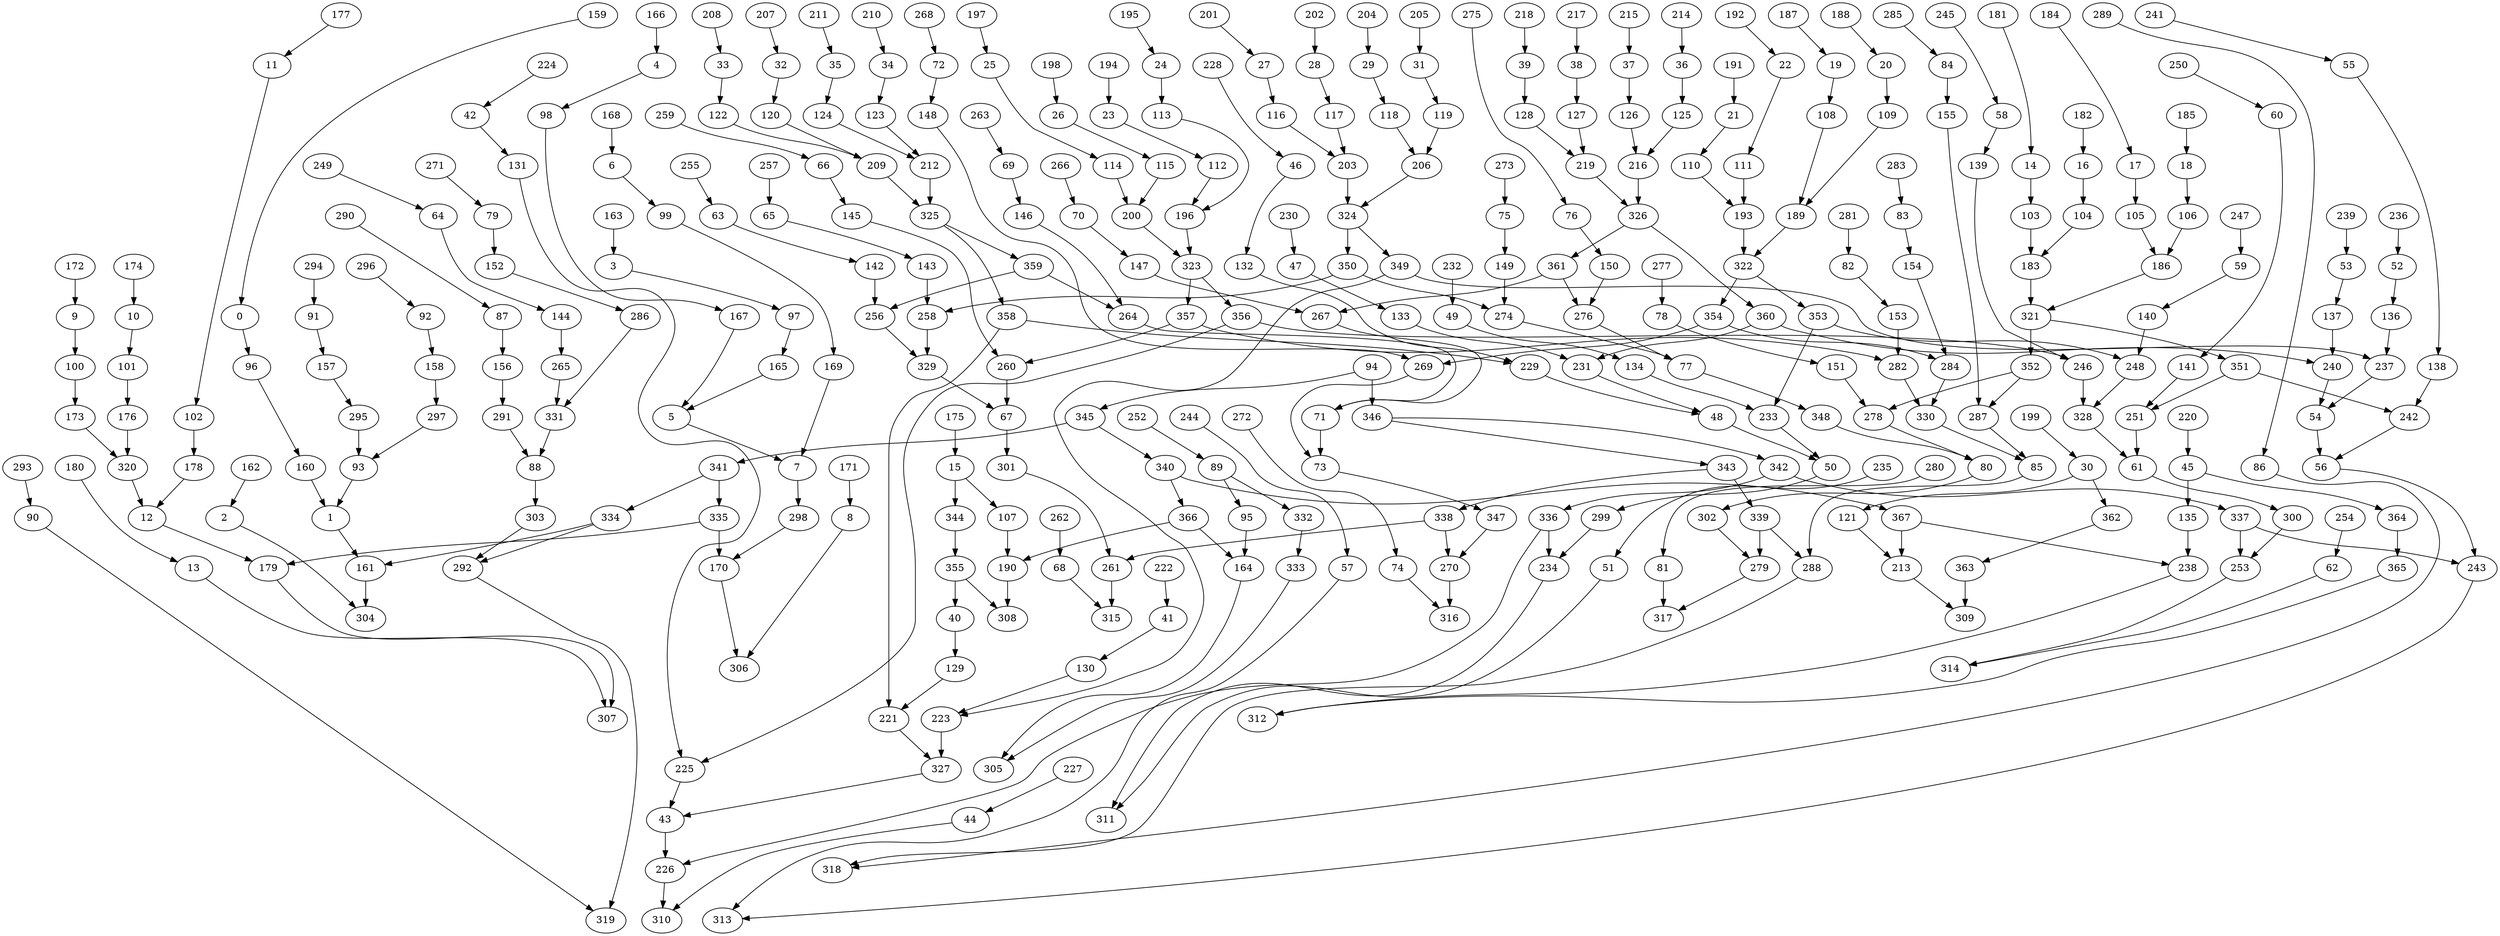digraph g {
0;
1;
2;
3;
4;
5;
6;
7;
8;
9;
10;
11;
12;
13;
14;
15;
16;
17;
18;
19;
20;
21;
22;
23;
24;
25;
26;
27;
28;
29;
30;
31;
32;
33;
34;
35;
36;
37;
38;
39;
40;
41;
42;
43;
44;
45;
46;
47;
48;
49;
50;
51;
52;
53;
54;
55;
56;
57;
58;
59;
60;
61;
62;
63;
64;
65;
66;
67;
68;
69;
70;
71;
72;
73;
74;
75;
76;
77;
78;
79;
80;
81;
82;
83;
84;
85;
86;
87;
88;
89;
90;
91;
92;
93;
94;
95;
96;
97;
98;
99;
100;
101;
102;
103;
104;
105;
106;
107;
108;
109;
110;
111;
112;
113;
114;
115;
116;
117;
118;
119;
120;
121;
122;
123;
124;
125;
126;
127;
128;
129;
130;
131;
132;
133;
134;
135;
136;
137;
138;
139;
140;
141;
142;
143;
144;
145;
146;
147;
148;
149;
150;
151;
152;
153;
154;
155;
156;
157;
158;
159;
160;
161;
162;
163;
164;
165;
166;
167;
168;
169;
170;
171;
172;
173;
174;
175;
176;
177;
178;
179;
180;
181;
182;
183;
184;
185;
186;
187;
188;
189;
190;
191;
192;
193;
194;
195;
196;
197;
198;
199;
200;
201;
202;
203;
204;
205;
206;
207;
208;
209;
210;
211;
212;
213;
214;
215;
216;
217;
218;
219;
220;
221;
222;
223;
224;
225;
226;
227;
228;
229;
230;
231;
232;
233;
234;
235;
236;
237;
238;
239;
240;
241;
242;
243;
244;
245;
246;
247;
248;
249;
250;
251;
252;
253;
254;
255;
256;
257;
258;
259;
260;
261;
262;
263;
264;
265;
266;
267;
268;
269;
270;
271;
272;
273;
274;
275;
276;
277;
278;
279;
280;
281;
282;
283;
284;
285;
286;
287;
288;
289;
290;
291;
292;
293;
294;
295;
296;
297;
298;
299;
300;
301;
302;
303;
304;
305;
306;
307;
308;
309;
310;
311;
312;
313;
314;
315;
316;
317;
318;
319;
320;
321;
322;
323;
324;
325;
326;
327;
328;
329;
330;
331;
332;
333;
334;
335;
336;
337;
338;
339;
340;
341;
342;
343;
344;
345;
346;
347;
348;
349;
350;
351;
352;
353;
354;
355;
356;
357;
358;
359;
360;
361;
362;
363;
364;
365;
366;
367;
0 -> 96 [weight=0];
1 -> 161 [weight=0];
2 -> 304 [weight=0];
3 -> 97 [weight=0];
4 -> 98 [weight=0];
5 -> 7 [weight=0];
6 -> 99 [weight=0];
7 -> 298 [weight=0];
8 -> 306 [weight=0];
9 -> 100 [weight=0];
10 -> 101 [weight=0];
11 -> 102 [weight=0];
12 -> 179 [weight=0];
13 -> 307 [weight=0];
14 -> 103 [weight=10];
15 -> 107 [weight=0];
15 -> 344 [weight=0];
16 -> 104 [weight=9];
17 -> 105 [weight=16];
18 -> 106 [weight=0];
19 -> 108 [weight=0];
20 -> 109 [weight=0];
21 -> 110 [weight=0];
22 -> 111 [weight=0];
23 -> 112 [weight=0];
24 -> 113 [weight=0];
25 -> 114 [weight=0];
26 -> 115 [weight=0];
27 -> 116 [weight=0];
28 -> 117 [weight=0];
29 -> 118 [weight=0];
30 -> 121 [weight=0];
30 -> 362 [weight=0];
31 -> 119 [weight=0];
32 -> 120 [weight=0];
33 -> 122 [weight=0];
34 -> 123 [weight=0];
35 -> 124 [weight=0];
36 -> 125 [weight=0];
37 -> 126 [weight=13];
38 -> 127 [weight=0];
39 -> 128 [weight=0];
40 -> 129 [weight=0];
41 -> 130 [weight=0];
42 -> 131 [weight=0];
43 -> 226 [weight=1];
44 -> 310 [weight=0];
45 -> 135 [weight=10];
45 -> 364 [weight=1];
46 -> 132 [weight=0];
47 -> 133 [weight=0];
48 -> 50 [weight=2];
49 -> 134 [weight=0];
50 -> 299 [weight=0];
51 -> 311 [weight=0];
52 -> 136 [weight=0];
53 -> 137 [weight=0];
54 -> 56 [weight=0];
55 -> 138 [weight=0];
56 -> 243 [weight=0];
57 -> 313 [weight=0];
58 -> 139 [weight=0];
59 -> 140 [weight=0];
60 -> 141 [weight=0];
61 -> 300 [weight=0];
62 -> 314 [weight=0];
63 -> 142 [weight=0];
64 -> 144 [weight=0];
65 -> 143 [weight=0];
66 -> 145 [weight=0];
67 -> 301 [weight=1];
68 -> 315 [weight=0];
69 -> 146 [weight=0];
70 -> 147 [weight=0];
71 -> 73 [weight=2];
72 -> 148 [weight=0];
73 -> 347 [weight=0];
74 -> 316 [weight=10];
75 -> 149 [weight=3];
76 -> 150 [weight=0];
77 -> 348 [weight=1];
78 -> 151 [weight=0];
79 -> 152 [weight=0];
80 -> 302 [weight=0];
81 -> 317 [weight=13];
82 -> 153 [weight=0];
83 -> 154 [weight=0];
84 -> 155 [weight=0];
85 -> 288 [weight=0];
86 -> 318 [weight=0];
87 -> 156 [weight=8];
88 -> 303 [weight=9];
89 -> 95 [weight=0];
89 -> 332 [weight=0];
90 -> 319 [weight=0];
91 -> 157 [weight=0];
92 -> 158 [weight=0];
93 -> 1 [weight=0];
94 -> 345 [weight=1];
94 -> 346 [weight=13];
95 -> 164 [weight=0];
96 -> 160 [weight=0];
97 -> 165 [weight=0];
98 -> 167 [weight=0];
99 -> 169 [weight=0];
100 -> 173 [weight=4];
101 -> 176 [weight=0];
102 -> 178 [weight=9];
103 -> 183 [weight=16];
104 -> 183 [weight=15];
105 -> 186 [weight=9];
106 -> 186 [weight=9];
107 -> 190 [weight=12];
108 -> 189 [weight=0];
109 -> 189 [weight=0];
110 -> 193 [weight=2];
111 -> 193 [weight=15];
112 -> 196 [weight=0];
113 -> 196 [weight=0];
114 -> 200 [weight=0];
115 -> 200 [weight=0];
116 -> 203 [weight=0];
117 -> 203 [weight=0];
118 -> 206 [weight=0];
119 -> 206 [weight=0];
120 -> 209 [weight=0];
121 -> 213 [weight=0];
122 -> 209 [weight=0];
123 -> 212 [weight=0];
124 -> 212 [weight=0];
125 -> 216 [weight=0];
126 -> 216 [weight=0];
127 -> 219 [weight=0];
128 -> 219 [weight=0];
129 -> 221 [weight=0];
130 -> 223 [weight=0];
131 -> 225 [weight=0];
132 -> 229 [weight=0];
133 -> 231 [weight=0];
134 -> 233 [weight=0];
135 -> 238 [weight=1];
136 -> 237 [weight=0];
137 -> 240 [weight=1];
138 -> 242 [weight=0];
139 -> 246 [weight=0];
140 -> 248 [weight=0];
141 -> 251 [weight=0];
142 -> 256 [weight=0];
143 -> 258 [weight=10];
144 -> 265 [weight=1];
145 -> 260 [weight=0];
146 -> 264 [weight=0];
147 -> 267 [weight=0];
148 -> 269 [weight=0];
149 -> 274 [weight=2];
150 -> 276 [weight=0];
151 -> 278 [weight=0];
152 -> 286 [weight=0];
153 -> 282 [weight=1];
154 -> 284 [weight=0];
155 -> 287 [weight=0];
156 -> 291 [weight=9];
157 -> 295 [weight=0];
158 -> 297 [weight=0];
159 -> 0 [weight=0];
160 -> 1 [weight=0];
161 -> 304 [weight=1];
162 -> 2 [weight=0];
163 -> 3 [weight=9];
164 -> 305 [weight=0];
165 -> 5 [weight=0];
166 -> 4 [weight=0];
167 -> 5 [weight=0];
168 -> 6 [weight=0];
169 -> 7 [weight=0];
170 -> 306 [weight=0];
171 -> 8 [weight=0];
172 -> 9 [weight=10];
173 -> 320 [weight=1];
174 -> 10 [weight=6];
175 -> 15 [weight=0];
176 -> 320 [weight=9];
177 -> 11 [weight=0];
178 -> 12 [weight=0];
179 -> 307 [weight=0];
180 -> 13 [weight=0];
181 -> 14 [weight=0];
182 -> 16 [weight=9];
183 -> 321 [weight=17];
184 -> 17 [weight=0];
185 -> 18 [weight=1];
186 -> 321 [weight=0];
187 -> 19 [weight=0];
188 -> 20 [weight=0];
189 -> 322 [weight=0];
190 -> 308 [weight=13];
191 -> 21 [weight=10];
192 -> 22 [weight=0];
193 -> 322 [weight=9];
194 -> 23 [weight=1];
195 -> 24 [weight=0];
196 -> 323 [weight=0];
197 -> 25 [weight=0];
198 -> 26 [weight=0];
199 -> 30 [weight=0];
200 -> 323 [weight=0];
201 -> 27 [weight=0];
202 -> 28 [weight=8];
203 -> 324 [weight=1];
204 -> 29 [weight=0];
205 -> 31 [weight=1];
206 -> 324 [weight=0];
207 -> 32 [weight=0];
208 -> 33 [weight=0];
209 -> 325 [weight=0];
210 -> 34 [weight=0];
211 -> 35 [weight=0];
212 -> 325 [weight=1];
213 -> 309 [weight=0];
214 -> 36 [weight=0];
215 -> 37 [weight=9];
216 -> 326 [weight=2];
217 -> 38 [weight=0];
218 -> 39 [weight=0];
219 -> 326 [weight=1];
220 -> 45 [weight=10];
221 -> 327 [weight=0];
222 -> 41 [weight=0];
223 -> 327 [weight=2];
224 -> 42 [weight=0];
225 -> 43 [weight=0];
226 -> 310 [weight=0];
227 -> 44 [weight=0];
228 -> 46 [weight=0];
229 -> 48 [weight=0];
230 -> 47 [weight=0];
231 -> 48 [weight=0];
232 -> 49 [weight=9];
233 -> 50 [weight=1];
234 -> 311 [weight=0];
235 -> 51 [weight=0];
236 -> 52 [weight=0];
237 -> 54 [weight=0];
238 -> 312 [weight=0];
239 -> 53 [weight=1];
240 -> 54 [weight=0];
241 -> 55 [weight=0];
242 -> 56 [weight=0];
243 -> 313 [weight=0];
244 -> 57 [weight=0];
245 -> 58 [weight=0];
246 -> 328 [weight=4];
247 -> 59 [weight=0];
248 -> 328 [weight=0];
249 -> 64 [weight=0];
250 -> 60 [weight=0];
251 -> 61 [weight=0];
252 -> 89 [weight=0];
253 -> 314 [weight=0];
254 -> 62 [weight=0];
255 -> 63 [weight=0];
256 -> 329 [weight=0];
257 -> 65 [weight=12];
258 -> 329 [weight=15];
259 -> 66 [weight=0];
260 -> 67 [weight=5];
261 -> 315 [weight=11];
262 -> 68 [weight=14];
263 -> 69 [weight=0];
264 -> 71 [weight=0];
265 -> 331 [weight=0];
266 -> 70 [weight=0];
267 -> 71 [weight=0];
268 -> 72 [weight=0];
269 -> 73 [weight=0];
270 -> 316 [weight=14];
271 -> 79 [weight=0];
272 -> 74 [weight=0];
273 -> 75 [weight=1];
274 -> 77 [weight=4];
275 -> 76 [weight=0];
276 -> 77 [weight=0];
277 -> 78 [weight=10];
278 -> 80 [weight=0];
279 -> 317 [weight=0];
280 -> 81 [weight=0];
281 -> 82 [weight=1];
282 -> 330 [weight=0];
283 -> 83 [weight=0];
284 -> 330 [weight=0];
285 -> 84 [weight=0];
286 -> 331 [weight=0];
287 -> 85 [weight=0];
288 -> 318 [weight=0];
289 -> 86 [weight=0];
290 -> 87 [weight=0];
291 -> 88 [weight=0];
292 -> 319 [weight=0];
293 -> 90 [weight=0];
294 -> 91 [weight=9];
295 -> 93 [weight=9];
296 -> 92 [weight=0];
297 -> 93 [weight=0];
298 -> 170 [weight=0];
299 -> 234 [weight=1];
300 -> 253 [weight=0];
301 -> 261 [weight=0];
302 -> 279 [weight=0];
303 -> 292 [weight=0];
320 -> 12 [weight=0];
321 -> 351 [weight=6];
321 -> 352 [weight=13];
322 -> 353 [weight=2];
322 -> 354 [weight=2];
323 -> 356 [weight=0];
323 -> 357 [weight=0];
324 -> 349 [weight=3];
324 -> 350 [weight=9];
325 -> 358 [weight=0];
325 -> 359 [weight=0];
326 -> 360 [weight=0];
326 -> 361 [weight=0];
327 -> 43 [weight=0];
328 -> 61 [weight=0];
329 -> 67 [weight=2];
330 -> 85 [weight=0];
331 -> 88 [weight=0];
332 -> 333 [weight=0];
333 -> 305 [weight=0];
334 -> 292 [weight=0];
334 -> 161 [weight=0];
335 -> 170 [weight=1];
335 -> 179 [weight=0];
336 -> 226 [weight=0];
336 -> 234 [weight=9];
337 -> 243 [weight=0];
337 -> 253 [weight=1];
338 -> 261 [weight=10];
338 -> 270 [weight=11];
339 -> 279 [weight=14];
339 -> 288 [weight=13];
340 -> 366 [weight=1];
340 -> 367 [weight=0];
341 -> 334 [weight=0];
341 -> 335 [weight=9];
342 -> 336 [weight=1];
342 -> 337 [weight=6];
343 -> 338 [weight=15];
343 -> 339 [weight=17];
344 -> 355 [weight=0];
345 -> 340 [weight=0];
345 -> 341 [weight=3];
346 -> 342 [weight=1];
346 -> 343 [weight=0];
347 -> 270 [weight=0];
348 -> 80 [weight=1];
349 -> 223 [weight=0];
349 -> 237 [weight=0];
350 -> 258 [weight=9];
350 -> 274 [weight=13];
351 -> 242 [weight=0];
351 -> 251 [weight=0];
352 -> 278 [weight=1];
352 -> 287 [weight=0];
353 -> 233 [weight=0];
353 -> 248 [weight=0];
354 -> 269 [weight=0];
354 -> 284 [weight=0];
355 -> 308 [weight=2];
355 -> 40 [weight=0];
356 -> 225 [weight=0];
356 -> 246 [weight=1];
357 -> 260 [weight=0];
357 -> 282 [weight=0];
358 -> 221 [weight=1];
358 -> 229 [weight=0];
359 -> 256 [weight=2];
359 -> 264 [weight=0];
360 -> 231 [weight=0];
360 -> 240 [weight=0];
361 -> 267 [weight=0];
361 -> 276 [weight=0];
362 -> 363 [weight=0];
363 -> 309 [weight=1];
364 -> 365 [weight=10];
365 -> 312 [weight=0];
366 -> 164 [weight=1];
366 -> 190 [weight=0];
367 -> 213 [weight=1];
367 -> 238 [weight=0];
}
